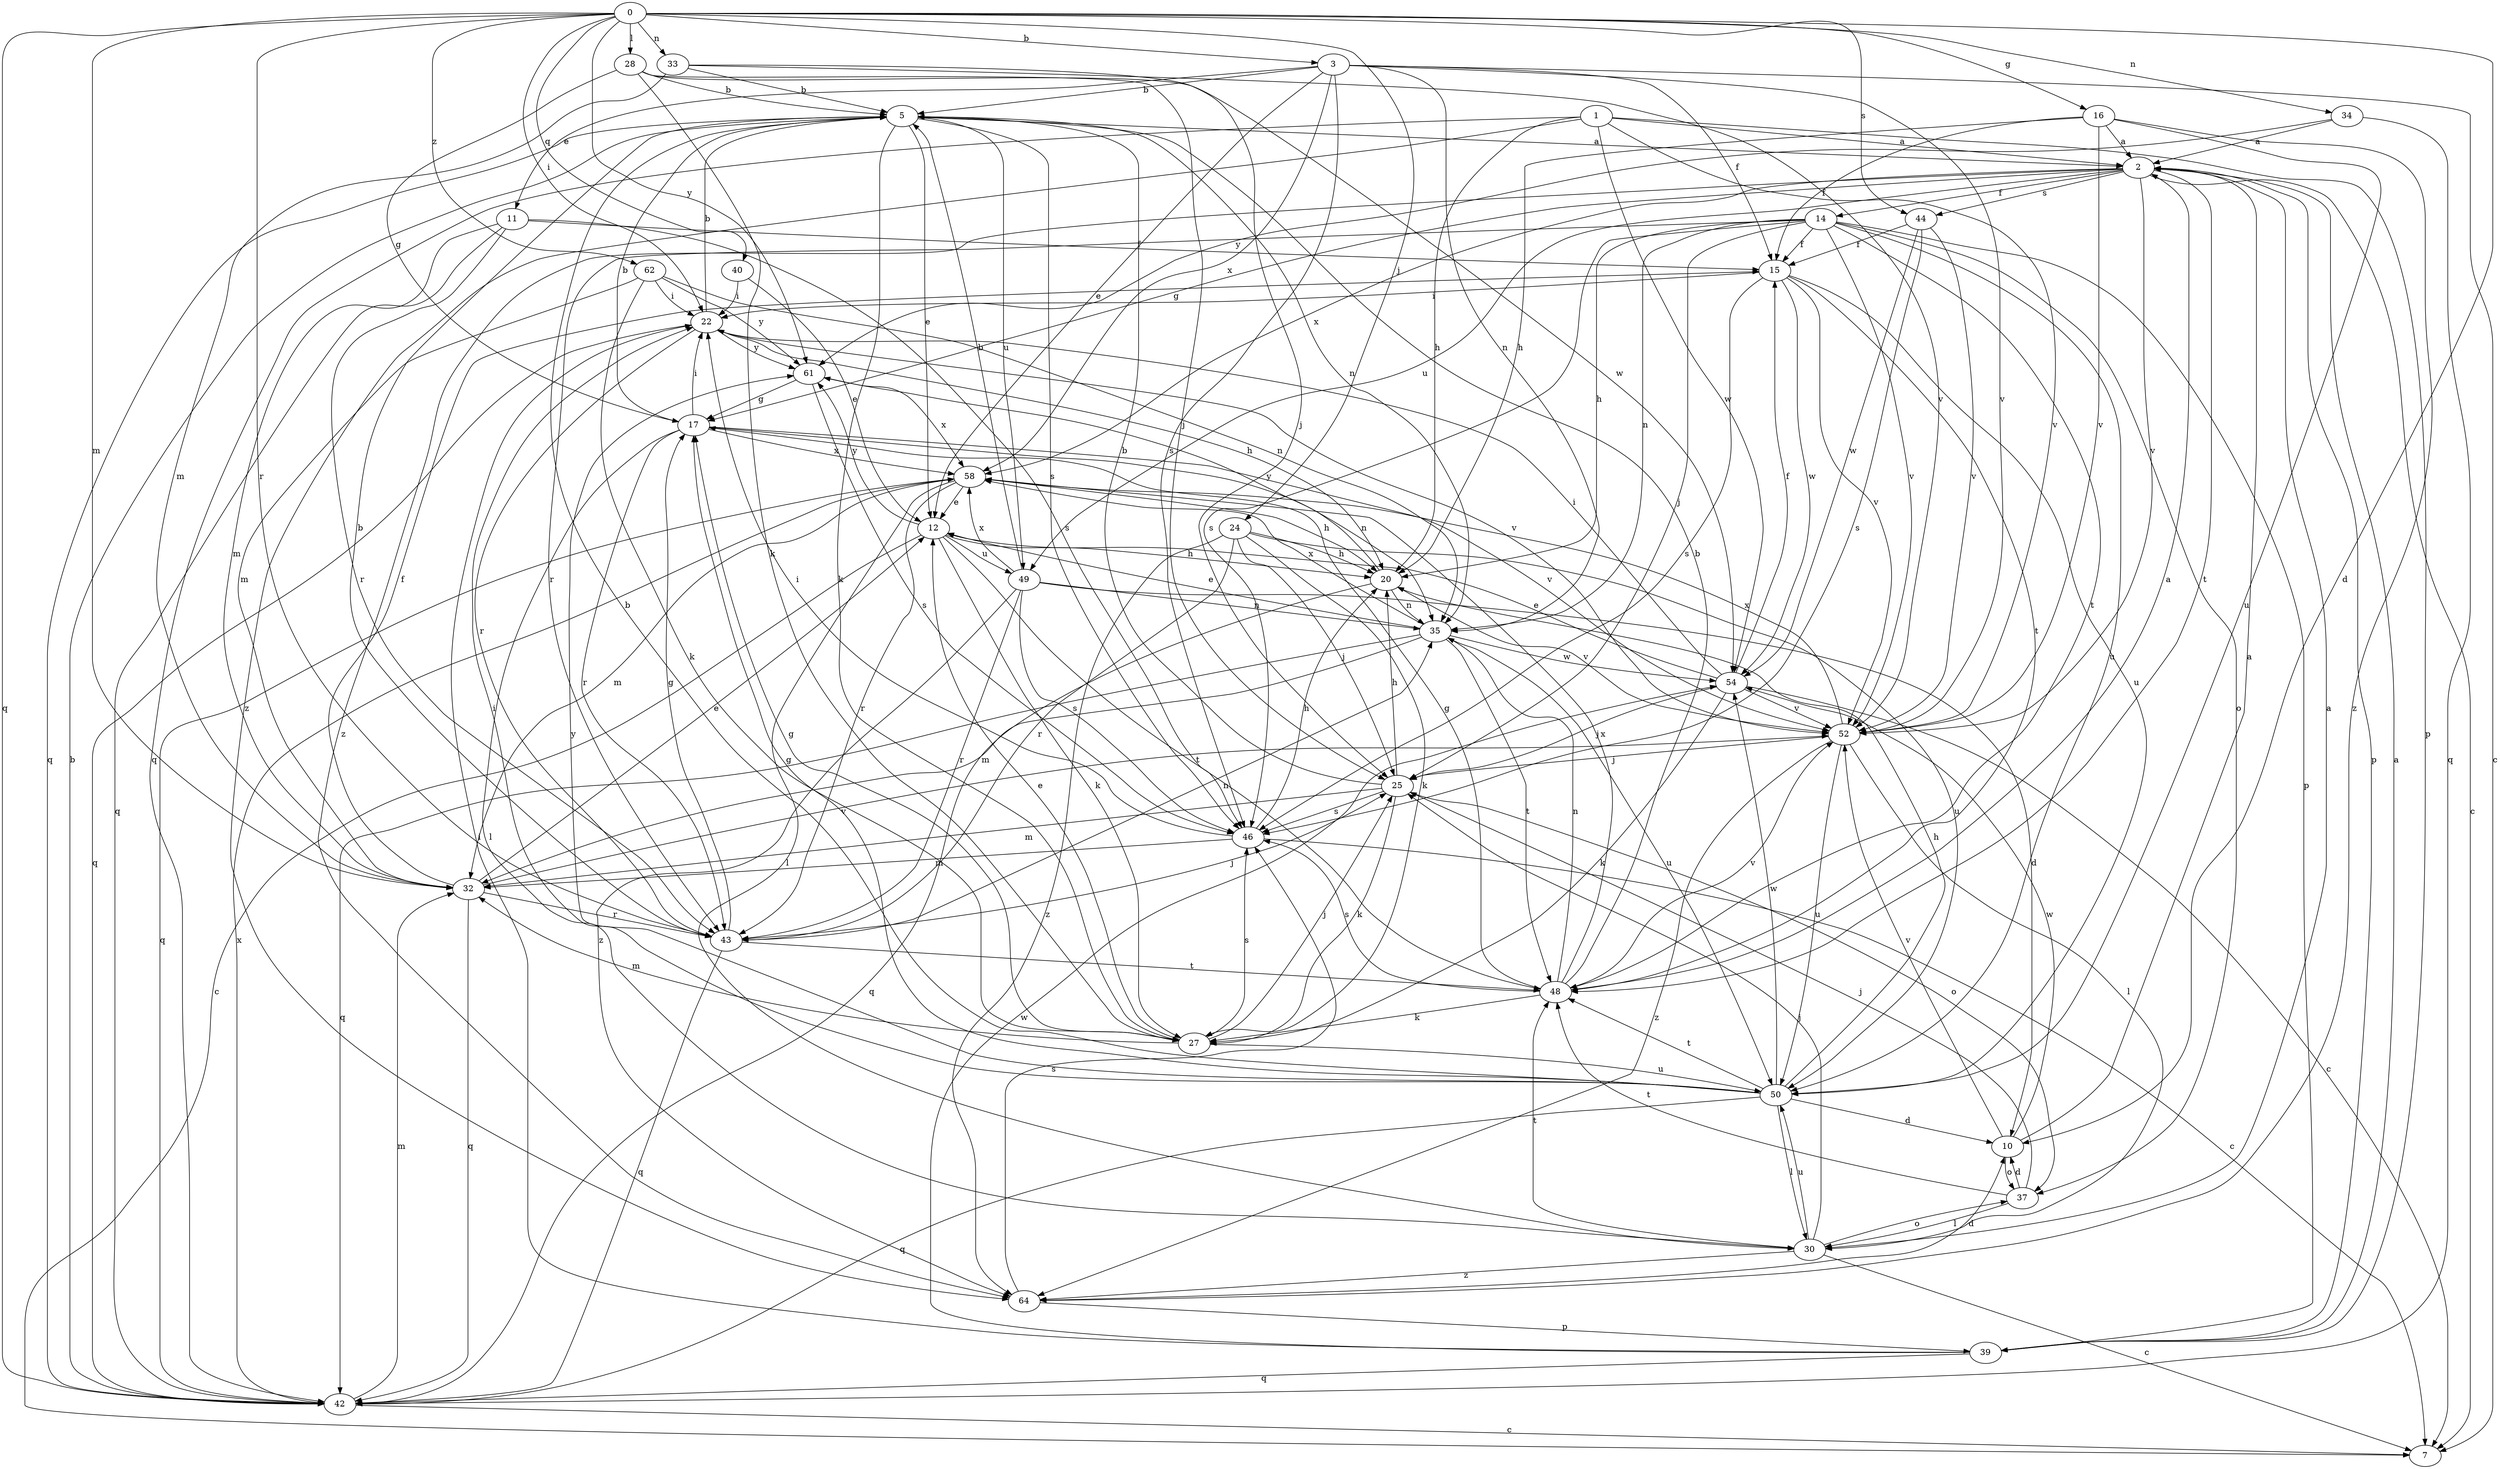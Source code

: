 strict digraph  {
0;
1;
2;
3;
5;
7;
10;
11;
12;
14;
15;
16;
17;
20;
22;
24;
25;
27;
28;
30;
32;
33;
34;
35;
37;
39;
40;
42;
43;
44;
46;
48;
49;
50;
52;
54;
58;
61;
62;
64;
0 -> 3  [label=b];
0 -> 10  [label=d];
0 -> 16  [label=g];
0 -> 22  [label=i];
0 -> 24  [label=j];
0 -> 28  [label=l];
0 -> 32  [label=m];
0 -> 33  [label=n];
0 -> 34  [label=n];
0 -> 40  [label=q];
0 -> 42  [label=q];
0 -> 43  [label=r];
0 -> 44  [label=s];
0 -> 61  [label=y];
0 -> 62  [label=z];
1 -> 2  [label=a];
1 -> 20  [label=h];
1 -> 39  [label=p];
1 -> 42  [label=q];
1 -> 52  [label=v];
1 -> 54  [label=w];
1 -> 64  [label=z];
2 -> 7  [label=c];
2 -> 14  [label=f];
2 -> 17  [label=g];
2 -> 39  [label=p];
2 -> 44  [label=s];
2 -> 48  [label=t];
2 -> 49  [label=u];
2 -> 52  [label=v];
2 -> 58  [label=x];
2 -> 64  [label=z];
3 -> 5  [label=b];
3 -> 7  [label=c];
3 -> 11  [label=e];
3 -> 12  [label=e];
3 -> 15  [label=f];
3 -> 35  [label=n];
3 -> 46  [label=s];
3 -> 52  [label=v];
3 -> 58  [label=x];
5 -> 2  [label=a];
5 -> 12  [label=e];
5 -> 27  [label=k];
5 -> 35  [label=n];
5 -> 42  [label=q];
5 -> 46  [label=s];
5 -> 49  [label=u];
10 -> 2  [label=a];
10 -> 37  [label=o];
10 -> 52  [label=v];
10 -> 54  [label=w];
11 -> 15  [label=f];
11 -> 32  [label=m];
11 -> 42  [label=q];
11 -> 43  [label=r];
11 -> 46  [label=s];
12 -> 7  [label=c];
12 -> 20  [label=h];
12 -> 27  [label=k];
12 -> 48  [label=t];
12 -> 49  [label=u];
12 -> 61  [label=y];
14 -> 15  [label=f];
14 -> 20  [label=h];
14 -> 25  [label=j];
14 -> 35  [label=n];
14 -> 37  [label=o];
14 -> 39  [label=p];
14 -> 43  [label=r];
14 -> 46  [label=s];
14 -> 48  [label=t];
14 -> 50  [label=u];
14 -> 52  [label=v];
15 -> 22  [label=i];
15 -> 46  [label=s];
15 -> 48  [label=t];
15 -> 50  [label=u];
15 -> 52  [label=v];
15 -> 54  [label=w];
16 -> 2  [label=a];
16 -> 15  [label=f];
16 -> 20  [label=h];
16 -> 50  [label=u];
16 -> 52  [label=v];
16 -> 64  [label=z];
17 -> 5  [label=b];
17 -> 22  [label=i];
17 -> 30  [label=l];
17 -> 35  [label=n];
17 -> 43  [label=r];
17 -> 52  [label=v];
17 -> 58  [label=x];
20 -> 35  [label=n];
20 -> 42  [label=q];
20 -> 52  [label=v];
20 -> 61  [label=y];
22 -> 5  [label=b];
22 -> 20  [label=h];
22 -> 42  [label=q];
22 -> 43  [label=r];
22 -> 52  [label=v];
22 -> 61  [label=y];
24 -> 20  [label=h];
24 -> 25  [label=j];
24 -> 27  [label=k];
24 -> 43  [label=r];
24 -> 50  [label=u];
24 -> 64  [label=z];
25 -> 5  [label=b];
25 -> 20  [label=h];
25 -> 27  [label=k];
25 -> 32  [label=m];
25 -> 37  [label=o];
25 -> 46  [label=s];
27 -> 12  [label=e];
27 -> 17  [label=g];
27 -> 25  [label=j];
27 -> 32  [label=m];
27 -> 46  [label=s];
27 -> 50  [label=u];
28 -> 5  [label=b];
28 -> 17  [label=g];
28 -> 25  [label=j];
28 -> 27  [label=k];
28 -> 54  [label=w];
30 -> 2  [label=a];
30 -> 7  [label=c];
30 -> 25  [label=j];
30 -> 37  [label=o];
30 -> 48  [label=t];
30 -> 50  [label=u];
30 -> 64  [label=z];
32 -> 12  [label=e];
32 -> 15  [label=f];
32 -> 42  [label=q];
32 -> 43  [label=r];
32 -> 52  [label=v];
33 -> 5  [label=b];
33 -> 25  [label=j];
33 -> 32  [label=m];
33 -> 52  [label=v];
34 -> 2  [label=a];
34 -> 42  [label=q];
34 -> 61  [label=y];
35 -> 12  [label=e];
35 -> 32  [label=m];
35 -> 42  [label=q];
35 -> 48  [label=t];
35 -> 50  [label=u];
35 -> 54  [label=w];
35 -> 58  [label=x];
37 -> 10  [label=d];
37 -> 25  [label=j];
37 -> 30  [label=l];
37 -> 48  [label=t];
39 -> 2  [label=a];
39 -> 22  [label=i];
39 -> 42  [label=q];
39 -> 54  [label=w];
40 -> 12  [label=e];
40 -> 22  [label=i];
42 -> 5  [label=b];
42 -> 7  [label=c];
42 -> 32  [label=m];
42 -> 58  [label=x];
43 -> 5  [label=b];
43 -> 17  [label=g];
43 -> 25  [label=j];
43 -> 35  [label=n];
43 -> 42  [label=q];
43 -> 48  [label=t];
44 -> 15  [label=f];
44 -> 46  [label=s];
44 -> 52  [label=v];
44 -> 54  [label=w];
46 -> 7  [label=c];
46 -> 20  [label=h];
46 -> 22  [label=i];
46 -> 32  [label=m];
48 -> 2  [label=a];
48 -> 5  [label=b];
48 -> 17  [label=g];
48 -> 27  [label=k];
48 -> 35  [label=n];
48 -> 46  [label=s];
48 -> 52  [label=v];
48 -> 58  [label=x];
49 -> 5  [label=b];
49 -> 10  [label=d];
49 -> 35  [label=n];
49 -> 43  [label=r];
49 -> 46  [label=s];
49 -> 58  [label=x];
49 -> 64  [label=z];
50 -> 5  [label=b];
50 -> 10  [label=d];
50 -> 17  [label=g];
50 -> 20  [label=h];
50 -> 22  [label=i];
50 -> 30  [label=l];
50 -> 42  [label=q];
50 -> 48  [label=t];
50 -> 54  [label=w];
50 -> 61  [label=y];
52 -> 25  [label=j];
52 -> 30  [label=l];
52 -> 50  [label=u];
52 -> 58  [label=x];
52 -> 64  [label=z];
54 -> 7  [label=c];
54 -> 12  [label=e];
54 -> 15  [label=f];
54 -> 22  [label=i];
54 -> 25  [label=j];
54 -> 27  [label=k];
54 -> 52  [label=v];
58 -> 12  [label=e];
58 -> 20  [label=h];
58 -> 30  [label=l];
58 -> 32  [label=m];
58 -> 42  [label=q];
58 -> 43  [label=r];
61 -> 17  [label=g];
61 -> 46  [label=s];
61 -> 58  [label=x];
62 -> 22  [label=i];
62 -> 27  [label=k];
62 -> 32  [label=m];
62 -> 35  [label=n];
62 -> 61  [label=y];
64 -> 10  [label=d];
64 -> 39  [label=p];
64 -> 46  [label=s];
}
